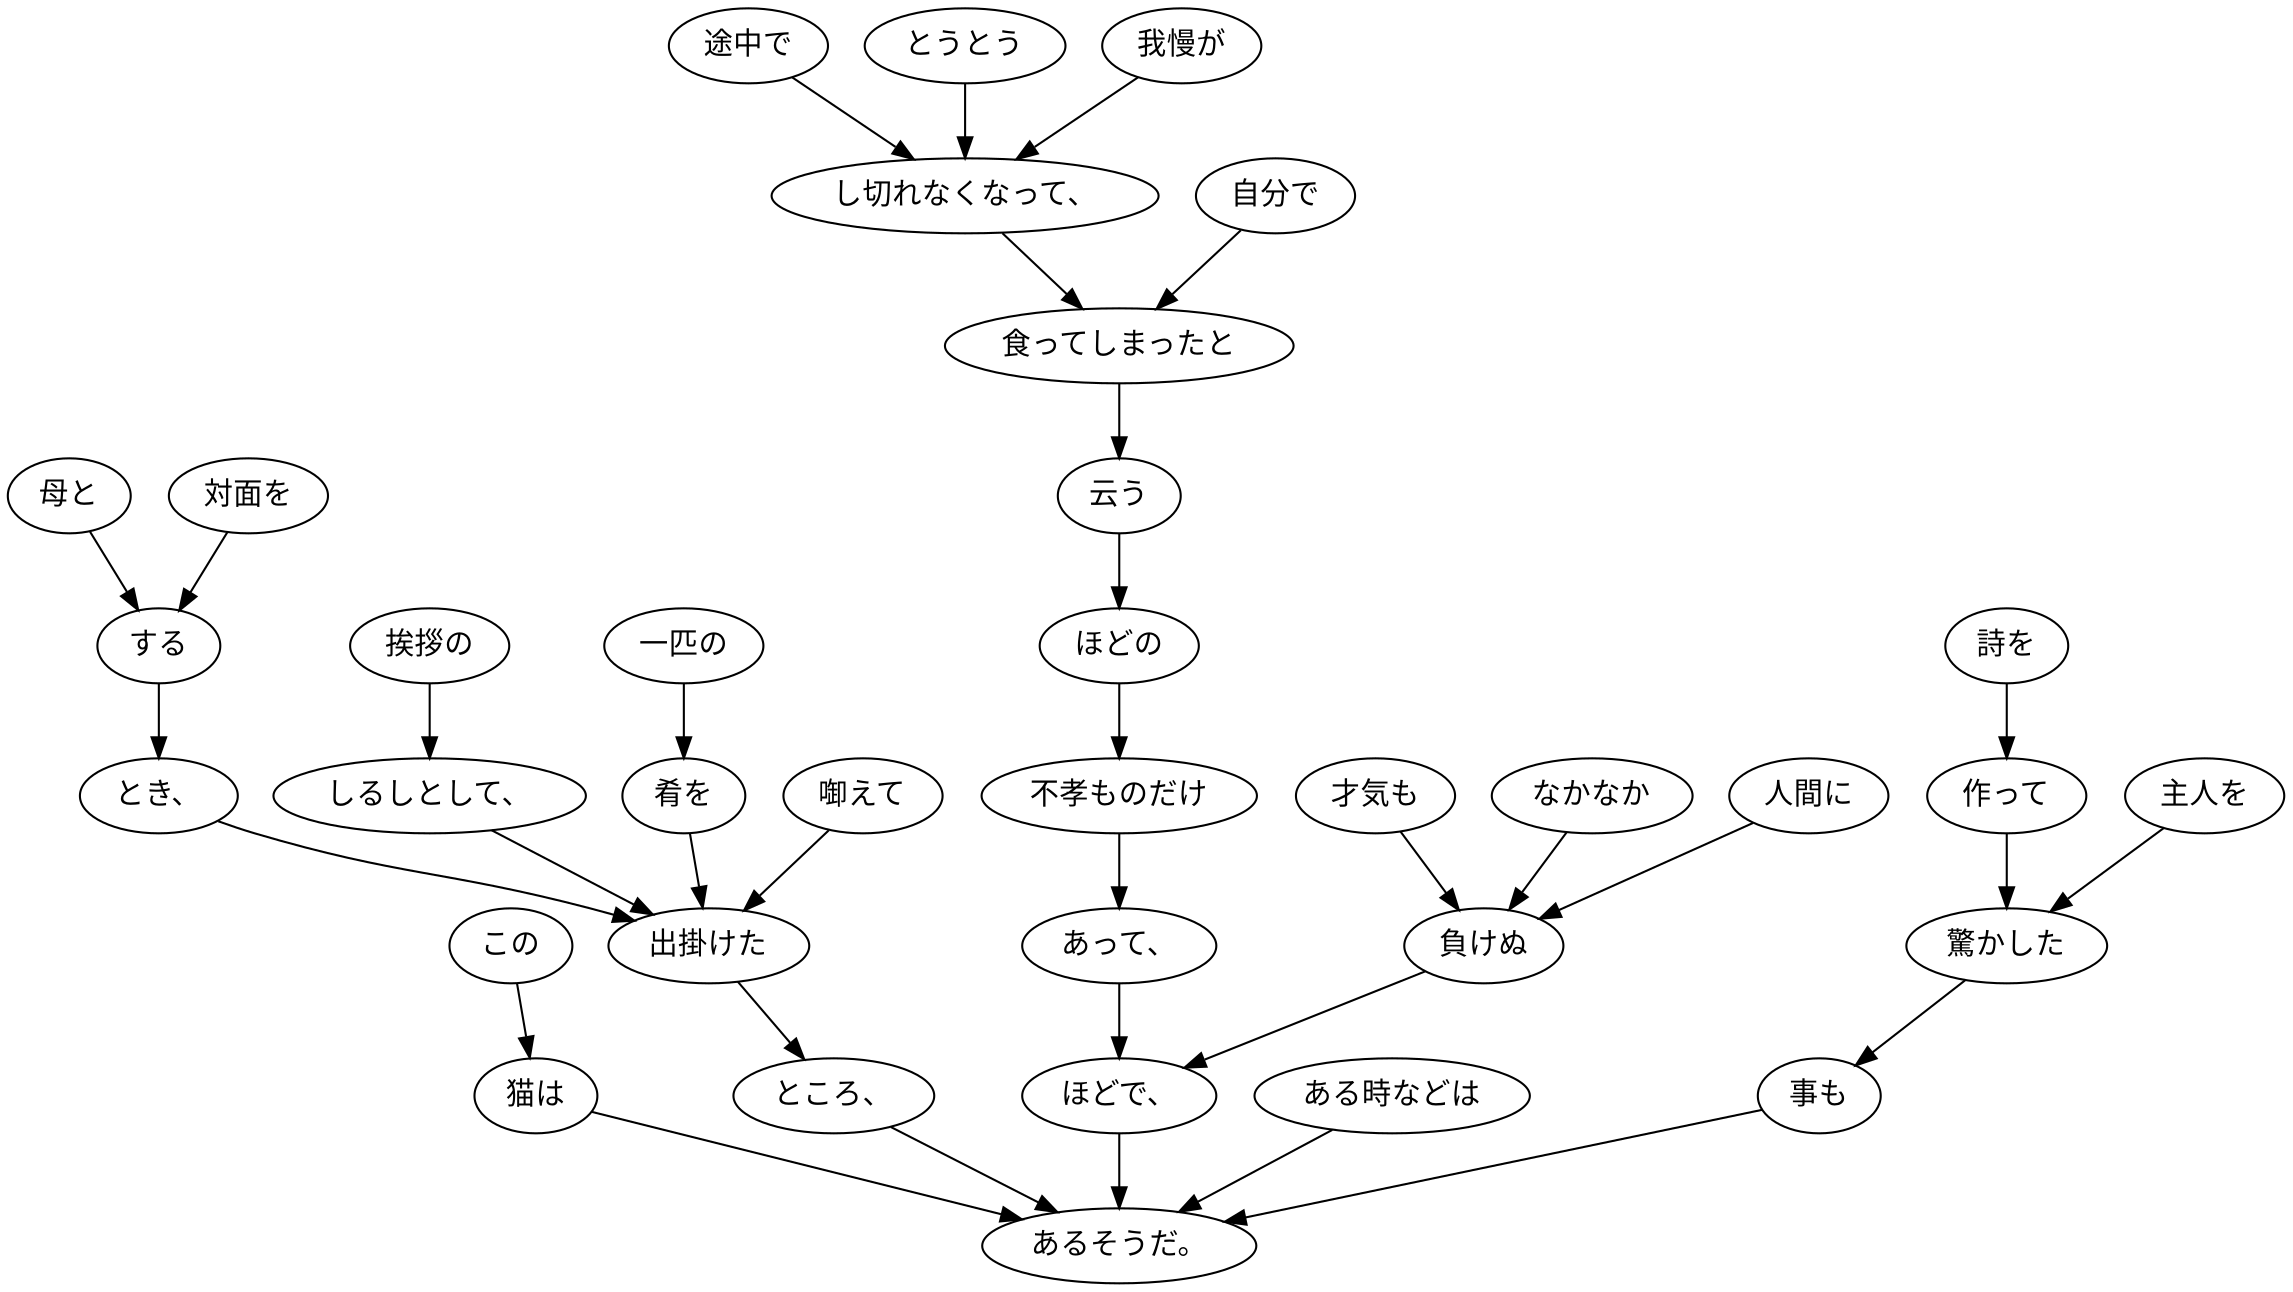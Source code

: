 digraph graph9109 {
	node0 [label="この"];
	node1 [label="猫は"];
	node2 [label="母と"];
	node3 [label="対面を"];
	node4 [label="する"];
	node5 [label="とき、"];
	node6 [label="挨拶の"];
	node7 [label="しるしとして、"];
	node8 [label="一匹の"];
	node9 [label="肴を"];
	node10 [label="啣えて"];
	node11 [label="出掛けた"];
	node12 [label="ところ、"];
	node13 [label="途中で"];
	node14 [label="とうとう"];
	node15 [label="我慢が"];
	node16 [label="し切れなくなって、"];
	node17 [label="自分で"];
	node18 [label="食ってしまったと"];
	node19 [label="云う"];
	node20 [label="ほどの"];
	node21 [label="不孝ものだけ"];
	node22 [label="あって、"];
	node23 [label="才気も"];
	node24 [label="なかなか"];
	node25 [label="人間に"];
	node26 [label="負けぬ"];
	node27 [label="ほどで、"];
	node28 [label="ある時などは"];
	node29 [label="詩を"];
	node30 [label="作って"];
	node31 [label="主人を"];
	node32 [label="驚かした"];
	node33 [label="事も"];
	node34 [label="あるそうだ。"];
	node0 -> node1;
	node1 -> node34;
	node2 -> node4;
	node3 -> node4;
	node4 -> node5;
	node5 -> node11;
	node6 -> node7;
	node7 -> node11;
	node8 -> node9;
	node9 -> node11;
	node10 -> node11;
	node11 -> node12;
	node12 -> node34;
	node13 -> node16;
	node14 -> node16;
	node15 -> node16;
	node16 -> node18;
	node17 -> node18;
	node18 -> node19;
	node19 -> node20;
	node20 -> node21;
	node21 -> node22;
	node22 -> node27;
	node23 -> node26;
	node24 -> node26;
	node25 -> node26;
	node26 -> node27;
	node27 -> node34;
	node28 -> node34;
	node29 -> node30;
	node30 -> node32;
	node31 -> node32;
	node32 -> node33;
	node33 -> node34;
}
